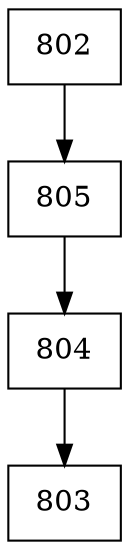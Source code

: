 digraph G {
  node [shape=record];
  node0 [label="{802}"];
  node0 -> node1;
  node1 [label="{805}"];
  node1 -> node2;
  node2 [label="{804}"];
  node2 -> node3;
  node3 [label="{803}"];
}
